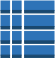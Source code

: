 <?xml version="1.0" encoding="UTF-8"?>
<dia:diagram xmlns:dia="http://www.lysator.liu.se/~alla/dia/">
  <dia:layer name="Fondo" visible="true" active="true">
    <dia:group>
      <dia:group>
        <dia:group>
          <dia:group>
            <dia:object type="Standard - Box" version="0" id="O0">
              <dia:attribute name="obj_pos">
                <dia:point val="2.34,0.951"/>
              </dia:attribute>
              <dia:attribute name="obj_bb">
                <dia:rectangle val="2.34,0.951;3.809,1.423"/>
              </dia:attribute>
              <dia:attribute name="elem_corner">
                <dia:point val="2.34,0.951"/>
              </dia:attribute>
              <dia:attribute name="elem_width">
                <dia:real val="1.469"/>
              </dia:attribute>
              <dia:attribute name="elem_height">
                <dia:real val="0.471"/>
              </dia:attribute>
              <dia:attribute name="border_width">
                <dia:real val="0"/>
              </dia:attribute>
              <dia:attribute name="border_color">
                <dia:color val="#2e73b7"/>
              </dia:attribute>
              <dia:attribute name="inner_color">
                <dia:color val="#2e73b7"/>
              </dia:attribute>
              <dia:attribute name="show_background">
                <dia:boolean val="true"/>
              </dia:attribute>
            </dia:object>
          </dia:group>
          <dia:group>
            <dia:object type="Standard - Box" version="0" id="O1">
              <dia:attribute name="obj_pos">
                <dia:point val="2.34,1.423"/>
              </dia:attribute>
              <dia:attribute name="obj_bb">
                <dia:rectangle val="2.34,1.423;3.809,1.548"/>
              </dia:attribute>
              <dia:attribute name="elem_corner">
                <dia:point val="2.34,1.423"/>
              </dia:attribute>
              <dia:attribute name="elem_width">
                <dia:real val="1.469"/>
              </dia:attribute>
              <dia:attribute name="elem_height">
                <dia:real val="0.125"/>
              </dia:attribute>
              <dia:attribute name="border_width">
                <dia:real val="0"/>
              </dia:attribute>
              <dia:attribute name="border_color">
                <dia:color val="#19486f"/>
              </dia:attribute>
              <dia:attribute name="inner_color">
                <dia:color val="#19486f"/>
              </dia:attribute>
              <dia:attribute name="show_background">
                <dia:boolean val="true"/>
              </dia:attribute>
            </dia:object>
          </dia:group>
        </dia:group>
        <dia:group>
          <dia:group>
            <dia:object type="Standard - Box" version="0" id="O2">
              <dia:attribute name="obj_pos">
                <dia:point val="1.733,1.67"/>
              </dia:attribute>
              <dia:attribute name="obj_bb">
                <dia:rectangle val="1.733,1.67;2.163,2.225"/>
              </dia:attribute>
              <dia:attribute name="elem_corner">
                <dia:point val="1.733,1.67"/>
              </dia:attribute>
              <dia:attribute name="elem_width">
                <dia:real val="0.43"/>
              </dia:attribute>
              <dia:attribute name="elem_height">
                <dia:real val="0.555"/>
              </dia:attribute>
              <dia:attribute name="border_width">
                <dia:real val="0"/>
              </dia:attribute>
              <dia:attribute name="border_color">
                <dia:color val="#2e73b7"/>
              </dia:attribute>
              <dia:attribute name="inner_color">
                <dia:color val="#2e73b7"/>
              </dia:attribute>
              <dia:attribute name="show_background">
                <dia:boolean val="true"/>
              </dia:attribute>
            </dia:object>
          </dia:group>
          <dia:group>
            <dia:object type="Standard - Box" version="0" id="O3">
              <dia:attribute name="obj_pos">
                <dia:point val="1.733,2.225"/>
              </dia:attribute>
              <dia:attribute name="obj_bb">
                <dia:rectangle val="1.733,2.225;2.163,2.349"/>
              </dia:attribute>
              <dia:attribute name="elem_corner">
                <dia:point val="1.733,2.225"/>
              </dia:attribute>
              <dia:attribute name="elem_width">
                <dia:real val="0.43"/>
              </dia:attribute>
              <dia:attribute name="elem_height">
                <dia:real val="0.125"/>
              </dia:attribute>
              <dia:attribute name="border_width">
                <dia:real val="0"/>
              </dia:attribute>
              <dia:attribute name="border_color">
                <dia:color val="#19486f"/>
              </dia:attribute>
              <dia:attribute name="inner_color">
                <dia:color val="#19486f"/>
              </dia:attribute>
              <dia:attribute name="show_background">
                <dia:boolean val="true"/>
              </dia:attribute>
            </dia:object>
          </dia:group>
        </dia:group>
        <dia:group>
          <dia:group>
            <dia:object type="Standard - Box" version="0" id="O4">
              <dia:attribute name="obj_pos">
                <dia:point val="1.733,2.472"/>
              </dia:attribute>
              <dia:attribute name="obj_bb">
                <dia:rectangle val="1.733,2.472;2.163,2.943"/>
              </dia:attribute>
              <dia:attribute name="elem_corner">
                <dia:point val="1.733,2.472"/>
              </dia:attribute>
              <dia:attribute name="elem_width">
                <dia:real val="0.43"/>
              </dia:attribute>
              <dia:attribute name="elem_height">
                <dia:real val="0.471"/>
              </dia:attribute>
              <dia:attribute name="border_width">
                <dia:real val="0"/>
              </dia:attribute>
              <dia:attribute name="border_color">
                <dia:color val="#2e73b7"/>
              </dia:attribute>
              <dia:attribute name="inner_color">
                <dia:color val="#2e73b7"/>
              </dia:attribute>
              <dia:attribute name="show_background">
                <dia:boolean val="true"/>
              </dia:attribute>
            </dia:object>
          </dia:group>
          <dia:group>
            <dia:object type="Standard - Box" version="0" id="O5">
              <dia:attribute name="obj_pos">
                <dia:point val="1.733,2.943"/>
              </dia:attribute>
              <dia:attribute name="obj_bb">
                <dia:rectangle val="1.733,2.943;2.163,3.067"/>
              </dia:attribute>
              <dia:attribute name="elem_corner">
                <dia:point val="1.733,2.943"/>
              </dia:attribute>
              <dia:attribute name="elem_width">
                <dia:real val="0.43"/>
              </dia:attribute>
              <dia:attribute name="elem_height">
                <dia:real val="0.125"/>
              </dia:attribute>
              <dia:attribute name="border_width">
                <dia:real val="0"/>
              </dia:attribute>
              <dia:attribute name="border_color">
                <dia:color val="#19486f"/>
              </dia:attribute>
              <dia:attribute name="inner_color">
                <dia:color val="#19486f"/>
              </dia:attribute>
              <dia:attribute name="show_background">
                <dia:boolean val="true"/>
              </dia:attribute>
            </dia:object>
          </dia:group>
        </dia:group>
        <dia:group>
          <dia:group>
            <dia:object type="Standard - Box" version="0" id="O6">
              <dia:attribute name="obj_pos">
                <dia:point val="1.733,3.19"/>
              </dia:attribute>
              <dia:attribute name="obj_bb">
                <dia:rectangle val="1.733,3.19;2.163,3.657"/>
              </dia:attribute>
              <dia:attribute name="elem_corner">
                <dia:point val="1.733,3.19"/>
              </dia:attribute>
              <dia:attribute name="elem_width">
                <dia:real val="0.43"/>
              </dia:attribute>
              <dia:attribute name="elem_height">
                <dia:real val="0.467"/>
              </dia:attribute>
              <dia:attribute name="border_width">
                <dia:real val="0"/>
              </dia:attribute>
              <dia:attribute name="border_color">
                <dia:color val="#2e73b7"/>
              </dia:attribute>
              <dia:attribute name="inner_color">
                <dia:color val="#2e73b7"/>
              </dia:attribute>
              <dia:attribute name="show_background">
                <dia:boolean val="true"/>
              </dia:attribute>
            </dia:object>
          </dia:group>
          <dia:group>
            <dia:object type="Standard - Box" version="0" id="O7">
              <dia:attribute name="obj_pos">
                <dia:point val="1.733,3.657"/>
              </dia:attribute>
              <dia:attribute name="obj_bb">
                <dia:rectangle val="1.733,3.657;2.163,3.782"/>
              </dia:attribute>
              <dia:attribute name="elem_corner">
                <dia:point val="1.733,3.657"/>
              </dia:attribute>
              <dia:attribute name="elem_width">
                <dia:real val="0.43"/>
              </dia:attribute>
              <dia:attribute name="elem_height">
                <dia:real val="0.125"/>
              </dia:attribute>
              <dia:attribute name="border_width">
                <dia:real val="0"/>
              </dia:attribute>
              <dia:attribute name="border_color">
                <dia:color val="#19486f"/>
              </dia:attribute>
              <dia:attribute name="inner_color">
                <dia:color val="#19486f"/>
              </dia:attribute>
              <dia:attribute name="show_background">
                <dia:boolean val="true"/>
              </dia:attribute>
            </dia:object>
          </dia:group>
        </dia:group>
        <dia:group>
          <dia:group>
            <dia:object type="Standard - Box" version="0" id="O8">
              <dia:attribute name="obj_pos">
                <dia:point val="2.34,1.67"/>
              </dia:attribute>
              <dia:attribute name="obj_bb">
                <dia:rectangle val="2.34,1.67;3.809,2.225"/>
              </dia:attribute>
              <dia:attribute name="elem_corner">
                <dia:point val="2.34,1.67"/>
              </dia:attribute>
              <dia:attribute name="elem_width">
                <dia:real val="1.469"/>
              </dia:attribute>
              <dia:attribute name="elem_height">
                <dia:real val="0.555"/>
              </dia:attribute>
              <dia:attribute name="border_width">
                <dia:real val="0"/>
              </dia:attribute>
              <dia:attribute name="border_color">
                <dia:color val="#2e73b7"/>
              </dia:attribute>
              <dia:attribute name="inner_color">
                <dia:color val="#2e73b7"/>
              </dia:attribute>
              <dia:attribute name="show_background">
                <dia:boolean val="true"/>
              </dia:attribute>
            </dia:object>
          </dia:group>
          <dia:group>
            <dia:object type="Standard - Box" version="0" id="O9">
              <dia:attribute name="obj_pos">
                <dia:point val="2.34,2.225"/>
              </dia:attribute>
              <dia:attribute name="obj_bb">
                <dia:rectangle val="2.34,2.225;3.809,2.349"/>
              </dia:attribute>
              <dia:attribute name="elem_corner">
                <dia:point val="2.34,2.225"/>
              </dia:attribute>
              <dia:attribute name="elem_width">
                <dia:real val="1.469"/>
              </dia:attribute>
              <dia:attribute name="elem_height">
                <dia:real val="0.125"/>
              </dia:attribute>
              <dia:attribute name="border_width">
                <dia:real val="0"/>
              </dia:attribute>
              <dia:attribute name="border_color">
                <dia:color val="#19486f"/>
              </dia:attribute>
              <dia:attribute name="inner_color">
                <dia:color val="#19486f"/>
              </dia:attribute>
              <dia:attribute name="show_background">
                <dia:boolean val="true"/>
              </dia:attribute>
            </dia:object>
          </dia:group>
        </dia:group>
        <dia:group>
          <dia:group>
            <dia:object type="Standard - Box" version="0" id="O10">
              <dia:attribute name="obj_pos">
                <dia:point val="2.34,3.19"/>
              </dia:attribute>
              <dia:attribute name="obj_bb">
                <dia:rectangle val="2.34,3.19;3.809,3.657"/>
              </dia:attribute>
              <dia:attribute name="elem_corner">
                <dia:point val="2.34,3.19"/>
              </dia:attribute>
              <dia:attribute name="elem_width">
                <dia:real val="1.469"/>
              </dia:attribute>
              <dia:attribute name="elem_height">
                <dia:real val="0.467"/>
              </dia:attribute>
              <dia:attribute name="border_width">
                <dia:real val="0"/>
              </dia:attribute>
              <dia:attribute name="border_color">
                <dia:color val="#2e73b7"/>
              </dia:attribute>
              <dia:attribute name="inner_color">
                <dia:color val="#2e73b7"/>
              </dia:attribute>
              <dia:attribute name="show_background">
                <dia:boolean val="true"/>
              </dia:attribute>
            </dia:object>
          </dia:group>
          <dia:group>
            <dia:object type="Standard - Box" version="0" id="O11">
              <dia:attribute name="obj_pos">
                <dia:point val="2.34,3.657"/>
              </dia:attribute>
              <dia:attribute name="obj_bb">
                <dia:rectangle val="2.34,3.657;3.809,3.782"/>
              </dia:attribute>
              <dia:attribute name="elem_corner">
                <dia:point val="2.34,3.657"/>
              </dia:attribute>
              <dia:attribute name="elem_width">
                <dia:real val="1.469"/>
              </dia:attribute>
              <dia:attribute name="elem_height">
                <dia:real val="0.125"/>
              </dia:attribute>
              <dia:attribute name="border_width">
                <dia:real val="0"/>
              </dia:attribute>
              <dia:attribute name="border_color">
                <dia:color val="#19486f"/>
              </dia:attribute>
              <dia:attribute name="inner_color">
                <dia:color val="#19486f"/>
              </dia:attribute>
              <dia:attribute name="show_background">
                <dia:boolean val="true"/>
              </dia:attribute>
            </dia:object>
          </dia:group>
        </dia:group>
        <dia:group>
          <dia:group>
            <dia:object type="Standard - Box" version="0" id="O12">
              <dia:attribute name="obj_pos">
                <dia:point val="2.34,2.472"/>
              </dia:attribute>
              <dia:attribute name="obj_bb">
                <dia:rectangle val="2.34,2.472;3.809,2.943"/>
              </dia:attribute>
              <dia:attribute name="elem_corner">
                <dia:point val="2.34,2.472"/>
              </dia:attribute>
              <dia:attribute name="elem_width">
                <dia:real val="1.469"/>
              </dia:attribute>
              <dia:attribute name="elem_height">
                <dia:real val="0.471"/>
              </dia:attribute>
              <dia:attribute name="border_width">
                <dia:real val="0"/>
              </dia:attribute>
              <dia:attribute name="border_color">
                <dia:color val="#2e73b7"/>
              </dia:attribute>
              <dia:attribute name="inner_color">
                <dia:color val="#2e73b7"/>
              </dia:attribute>
              <dia:attribute name="show_background">
                <dia:boolean val="true"/>
              </dia:attribute>
            </dia:object>
          </dia:group>
          <dia:group>
            <dia:object type="Standard - Box" version="0" id="O13">
              <dia:attribute name="obj_pos">
                <dia:point val="2.34,2.943"/>
              </dia:attribute>
              <dia:attribute name="obj_bb">
                <dia:rectangle val="2.34,2.943;3.809,3.067"/>
              </dia:attribute>
              <dia:attribute name="elem_corner">
                <dia:point val="2.34,2.943"/>
              </dia:attribute>
              <dia:attribute name="elem_width">
                <dia:real val="1.469"/>
              </dia:attribute>
              <dia:attribute name="elem_height">
                <dia:real val="0.125"/>
              </dia:attribute>
              <dia:attribute name="border_width">
                <dia:real val="0"/>
              </dia:attribute>
              <dia:attribute name="border_color">
                <dia:color val="#19486f"/>
              </dia:attribute>
              <dia:attribute name="inner_color">
                <dia:color val="#19486f"/>
              </dia:attribute>
              <dia:attribute name="show_background">
                <dia:boolean val="true"/>
              </dia:attribute>
            </dia:object>
          </dia:group>
        </dia:group>
        <dia:group>
          <dia:group>
            <dia:object type="Standard - Box" version="0" id="O14">
              <dia:attribute name="obj_pos">
                <dia:point val="1.733,0.951"/>
              </dia:attribute>
              <dia:attribute name="obj_bb">
                <dia:rectangle val="1.733,0.951;2.163,1.423"/>
              </dia:attribute>
              <dia:attribute name="elem_corner">
                <dia:point val="1.733,0.951"/>
              </dia:attribute>
              <dia:attribute name="elem_width">
                <dia:real val="0.43"/>
              </dia:attribute>
              <dia:attribute name="elem_height">
                <dia:real val="0.471"/>
              </dia:attribute>
              <dia:attribute name="border_width">
                <dia:real val="0"/>
              </dia:attribute>
              <dia:attribute name="border_color">
                <dia:color val="#2e73b7"/>
              </dia:attribute>
              <dia:attribute name="inner_color">
                <dia:color val="#2e73b7"/>
              </dia:attribute>
              <dia:attribute name="show_background">
                <dia:boolean val="true"/>
              </dia:attribute>
            </dia:object>
          </dia:group>
          <dia:group>
            <dia:object type="Standard - Box" version="0" id="O15">
              <dia:attribute name="obj_pos">
                <dia:point val="1.733,1.423"/>
              </dia:attribute>
              <dia:attribute name="obj_bb">
                <dia:rectangle val="1.733,1.423;2.163,1.548"/>
              </dia:attribute>
              <dia:attribute name="elem_corner">
                <dia:point val="1.733,1.423"/>
              </dia:attribute>
              <dia:attribute name="elem_width">
                <dia:real val="0.43"/>
              </dia:attribute>
              <dia:attribute name="elem_height">
                <dia:real val="0.125"/>
              </dia:attribute>
              <dia:attribute name="border_width">
                <dia:real val="0"/>
              </dia:attribute>
              <dia:attribute name="border_color">
                <dia:color val="#19486f"/>
              </dia:attribute>
              <dia:attribute name="inner_color">
                <dia:color val="#19486f"/>
              </dia:attribute>
              <dia:attribute name="show_background">
                <dia:boolean val="true"/>
              </dia:attribute>
            </dia:object>
          </dia:group>
        </dia:group>
      </dia:group>
      <dia:group>
        <dia:group>
          <dia:object type="Standard - Box" version="0" id="O16">
            <dia:attribute name="obj_pos">
              <dia:point val="1.158,1.67"/>
            </dia:attribute>
            <dia:attribute name="obj_bb">
              <dia:rectangle val="1.158,1.67;1.588,2.225"/>
            </dia:attribute>
            <dia:attribute name="elem_corner">
              <dia:point val="1.158,1.67"/>
            </dia:attribute>
            <dia:attribute name="elem_width">
              <dia:real val="0.43"/>
            </dia:attribute>
            <dia:attribute name="elem_height">
              <dia:real val="0.555"/>
            </dia:attribute>
            <dia:attribute name="border_width">
              <dia:real val="0"/>
            </dia:attribute>
            <dia:attribute name="border_color">
              <dia:color val="#2e73b7"/>
            </dia:attribute>
            <dia:attribute name="inner_color">
              <dia:color val="#2e73b7"/>
            </dia:attribute>
            <dia:attribute name="show_background">
              <dia:boolean val="true"/>
            </dia:attribute>
          </dia:object>
        </dia:group>
        <dia:group>
          <dia:object type="Standard - Box" version="0" id="O17">
            <dia:attribute name="obj_pos">
              <dia:point val="1.158,2.225"/>
            </dia:attribute>
            <dia:attribute name="obj_bb">
              <dia:rectangle val="1.158,2.225;1.588,2.349"/>
            </dia:attribute>
            <dia:attribute name="elem_corner">
              <dia:point val="1.158,2.225"/>
            </dia:attribute>
            <dia:attribute name="elem_width">
              <dia:real val="0.43"/>
            </dia:attribute>
            <dia:attribute name="elem_height">
              <dia:real val="0.125"/>
            </dia:attribute>
            <dia:attribute name="border_width">
              <dia:real val="0"/>
            </dia:attribute>
            <dia:attribute name="border_color">
              <dia:color val="#19486f"/>
            </dia:attribute>
            <dia:attribute name="inner_color">
              <dia:color val="#19486f"/>
            </dia:attribute>
            <dia:attribute name="show_background">
              <dia:boolean val="true"/>
            </dia:attribute>
          </dia:object>
        </dia:group>
      </dia:group>
      <dia:group>
        <dia:group>
          <dia:object type="Standard - Box" version="0" id="O18">
            <dia:attribute name="obj_pos">
              <dia:point val="1.158,2.472"/>
            </dia:attribute>
            <dia:attribute name="obj_bb">
              <dia:rectangle val="1.158,2.472;1.588,2.943"/>
            </dia:attribute>
            <dia:attribute name="elem_corner">
              <dia:point val="1.158,2.472"/>
            </dia:attribute>
            <dia:attribute name="elem_width">
              <dia:real val="0.43"/>
            </dia:attribute>
            <dia:attribute name="elem_height">
              <dia:real val="0.471"/>
            </dia:attribute>
            <dia:attribute name="border_width">
              <dia:real val="0"/>
            </dia:attribute>
            <dia:attribute name="border_color">
              <dia:color val="#2e73b7"/>
            </dia:attribute>
            <dia:attribute name="inner_color">
              <dia:color val="#2e73b7"/>
            </dia:attribute>
            <dia:attribute name="show_background">
              <dia:boolean val="true"/>
            </dia:attribute>
          </dia:object>
        </dia:group>
        <dia:group>
          <dia:object type="Standard - Box" version="0" id="O19">
            <dia:attribute name="obj_pos">
              <dia:point val="1.158,2.943"/>
            </dia:attribute>
            <dia:attribute name="obj_bb">
              <dia:rectangle val="1.158,2.943;1.588,3.067"/>
            </dia:attribute>
            <dia:attribute name="elem_corner">
              <dia:point val="1.158,2.943"/>
            </dia:attribute>
            <dia:attribute name="elem_width">
              <dia:real val="0.43"/>
            </dia:attribute>
            <dia:attribute name="elem_height">
              <dia:real val="0.125"/>
            </dia:attribute>
            <dia:attribute name="border_width">
              <dia:real val="0"/>
            </dia:attribute>
            <dia:attribute name="border_color">
              <dia:color val="#19486f"/>
            </dia:attribute>
            <dia:attribute name="inner_color">
              <dia:color val="#19486f"/>
            </dia:attribute>
            <dia:attribute name="show_background">
              <dia:boolean val="true"/>
            </dia:attribute>
          </dia:object>
        </dia:group>
      </dia:group>
      <dia:group>
        <dia:group>
          <dia:object type="Standard - Box" version="0" id="O20">
            <dia:attribute name="obj_pos">
              <dia:point val="1.158,3.19"/>
            </dia:attribute>
            <dia:attribute name="obj_bb">
              <dia:rectangle val="1.158,3.19;1.588,3.657"/>
            </dia:attribute>
            <dia:attribute name="elem_corner">
              <dia:point val="1.158,3.19"/>
            </dia:attribute>
            <dia:attribute name="elem_width">
              <dia:real val="0.43"/>
            </dia:attribute>
            <dia:attribute name="elem_height">
              <dia:real val="0.467"/>
            </dia:attribute>
            <dia:attribute name="border_width">
              <dia:real val="0"/>
            </dia:attribute>
            <dia:attribute name="border_color">
              <dia:color val="#2e73b7"/>
            </dia:attribute>
            <dia:attribute name="inner_color">
              <dia:color val="#2e73b7"/>
            </dia:attribute>
            <dia:attribute name="show_background">
              <dia:boolean val="true"/>
            </dia:attribute>
          </dia:object>
        </dia:group>
        <dia:group>
          <dia:object type="Standard - Box" version="0" id="O21">
            <dia:attribute name="obj_pos">
              <dia:point val="1.158,3.657"/>
            </dia:attribute>
            <dia:attribute name="obj_bb">
              <dia:rectangle val="1.158,3.657;1.588,3.782"/>
            </dia:attribute>
            <dia:attribute name="elem_corner">
              <dia:point val="1.158,3.657"/>
            </dia:attribute>
            <dia:attribute name="elem_width">
              <dia:real val="0.43"/>
            </dia:attribute>
            <dia:attribute name="elem_height">
              <dia:real val="0.125"/>
            </dia:attribute>
            <dia:attribute name="border_width">
              <dia:real val="0"/>
            </dia:attribute>
            <dia:attribute name="border_color">
              <dia:color val="#19486f"/>
            </dia:attribute>
            <dia:attribute name="inner_color">
              <dia:color val="#19486f"/>
            </dia:attribute>
            <dia:attribute name="show_background">
              <dia:boolean val="true"/>
            </dia:attribute>
          </dia:object>
        </dia:group>
      </dia:group>
      <dia:group>
        <dia:group>
          <dia:object type="Standard - Box" version="0" id="O22">
            <dia:attribute name="obj_pos">
              <dia:point val="1.158,0.951"/>
            </dia:attribute>
            <dia:attribute name="obj_bb">
              <dia:rectangle val="1.158,0.951;1.588,1.423"/>
            </dia:attribute>
            <dia:attribute name="elem_corner">
              <dia:point val="1.158,0.951"/>
            </dia:attribute>
            <dia:attribute name="elem_width">
              <dia:real val="0.43"/>
            </dia:attribute>
            <dia:attribute name="elem_height">
              <dia:real val="0.471"/>
            </dia:attribute>
            <dia:attribute name="border_width">
              <dia:real val="0"/>
            </dia:attribute>
            <dia:attribute name="border_color">
              <dia:color val="#2e73b7"/>
            </dia:attribute>
            <dia:attribute name="inner_color">
              <dia:color val="#2e73b7"/>
            </dia:attribute>
            <dia:attribute name="show_background">
              <dia:boolean val="true"/>
            </dia:attribute>
          </dia:object>
        </dia:group>
        <dia:group>
          <dia:object type="Standard - Box" version="0" id="O23">
            <dia:attribute name="obj_pos">
              <dia:point val="1.158,1.423"/>
            </dia:attribute>
            <dia:attribute name="obj_bb">
              <dia:rectangle val="1.158,1.423;1.588,1.548"/>
            </dia:attribute>
            <dia:attribute name="elem_corner">
              <dia:point val="1.158,1.423"/>
            </dia:attribute>
            <dia:attribute name="elem_width">
              <dia:real val="0.43"/>
            </dia:attribute>
            <dia:attribute name="elem_height">
              <dia:real val="0.125"/>
            </dia:attribute>
            <dia:attribute name="border_width">
              <dia:real val="0"/>
            </dia:attribute>
            <dia:attribute name="border_color">
              <dia:color val="#19486f"/>
            </dia:attribute>
            <dia:attribute name="inner_color">
              <dia:color val="#19486f"/>
            </dia:attribute>
            <dia:attribute name="show_background">
              <dia:boolean val="true"/>
            </dia:attribute>
          </dia:object>
        </dia:group>
      </dia:group>
    </dia:group>
  </dia:layer>
</dia:diagram>
